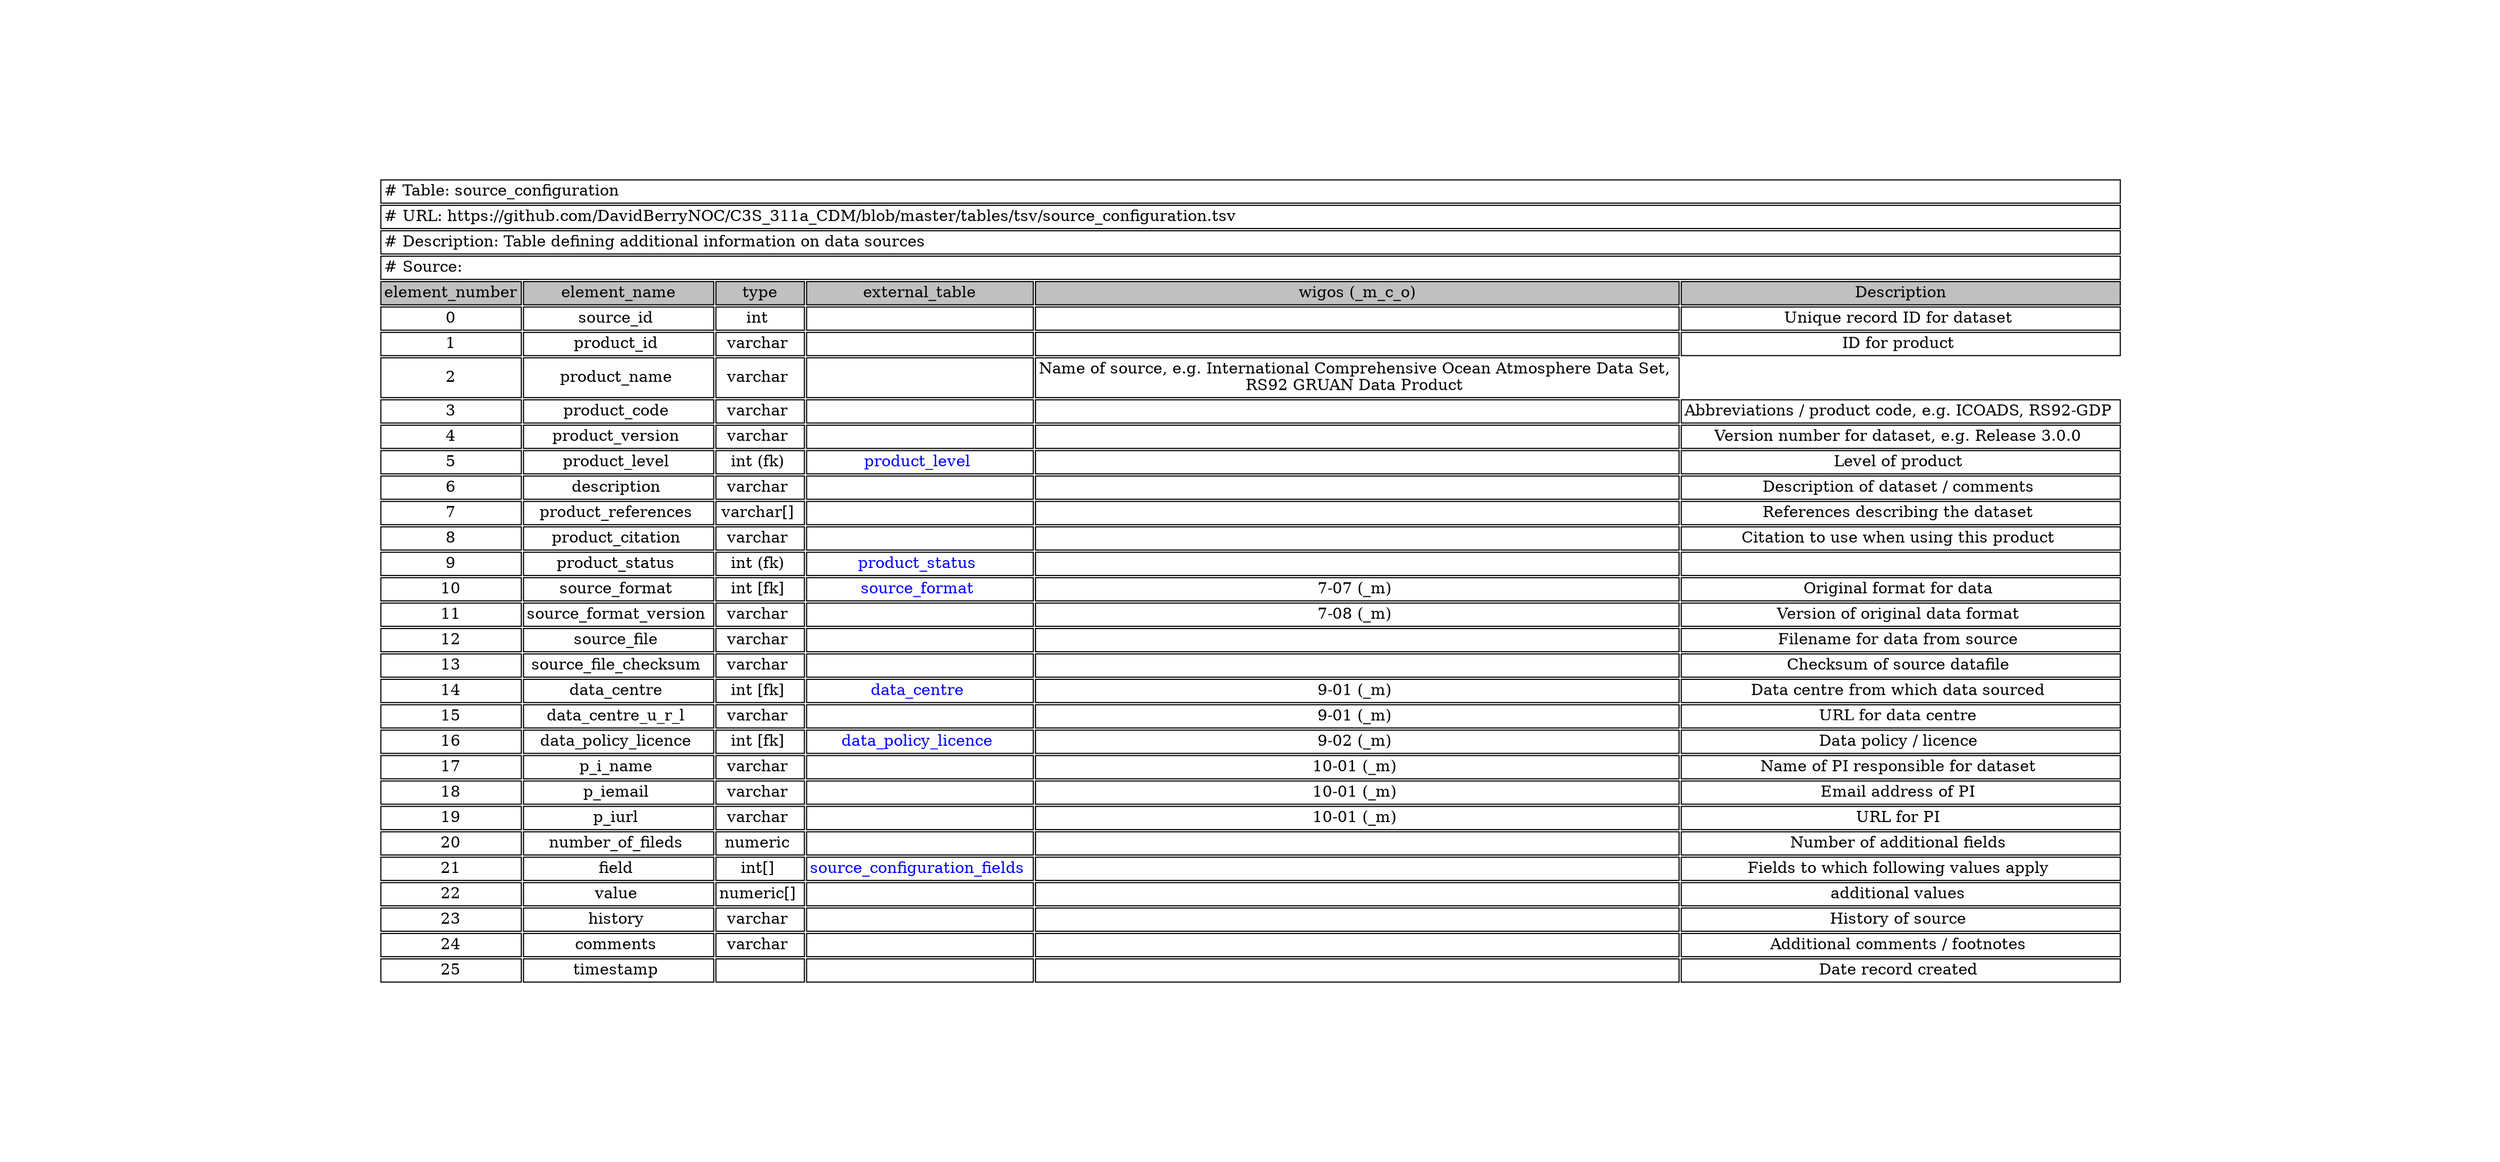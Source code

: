 digraph source_configuration {
node [color=white]
source_configuration [label=<<TABLE BORDER="0" CELLBORDER="1" CELLSPACING="2" COLOR="BLACK">
<TR><TD COLSPAN="6" ALIGN="left" PORT="head"># Table: source_configuration</TD></TR>
<TR><TD COLSPAN="6" ALIGN="left"># URL: https://github.com/DavidBerryNOC/C3S_311a_CDM/blob/master/tables/tsv/source_configuration.tsv</TD></TR>
<TR><TD ALIGN="left" COLSPAN="6"># Description: Table defining additional information on data sources</TD></TR>
<TR><TD ALIGN="left" COLSPAN="6"># Source:</TD></TR>
<TR><TD BGCOLOR="GRAY">element_number</TD><TD BGCOLOR="GRAY">element_name</TD><TD BGCOLOR="GRAY">type</TD><TD BGCOLOR="GRAY">external_table</TD><TD BGCOLOR="GRAY">wigos (_m_c_o)</TD><TD BGCOLOR="GRAY">Description</TD></TR>
<TR><TD PORT="source_idL">0</TD><TD>source_id </TD><TD>int </TD><TD></TD><TD></TD><TD PORT="source_idR">Unique record ID for dataset </TD></TR>
<TR><TD PORT="product_idL">1</TD><TD>product_id </TD><TD>varchar </TD><TD></TD><TD></TD><TD PORT="product_idR">ID for product </TD></TR>
<TR><TD PORT="product_nameL">2</TD><TD>product_name </TD><TD>varchar </TD><TD></TD><TD PORT="product_nameR">Name of source, e.g. International Comprehensive Ocean Atmosphere Data Set, <BR/>RS92 GRUAN Data Product </TD></TR>
<TR><TD PORT="product_codeL">3</TD><TD>product_code </TD><TD>varchar </TD><TD></TD><TD></TD><TD PORT="product_codeR">Abbreviations / product code, e.g. ICOADS, RS92-GDP </TD></TR>
<TR><TD PORT="product_versionL">4</TD><TD>product_version </TD><TD>varchar </TD><TD></TD><TD></TD><TD PORT="product_versionR">Version number for dataset, e.g. Release 3.0.0 </TD></TR>
<TR><TD PORT="product_levelL">5</TD><TD>product_level </TD><TD>int (fk) </TD><TD HREF="https://github.com/DavidBerryNOC/C3S_311a_CDM/blob/master/tables/tsv/product_level.tsv"><FONT color="blue">product_level </FONT></TD><TD></TD><TD PORT="product_levelR">Level of product </TD></TR>
<TR><TD PORT="description L">6</TD><TD>description </TD><TD>varchar </TD><TD></TD><TD></TD><TD PORT="description R">Description of dataset / comments </TD></TR>
<TR><TD PORT="product_referencesL">7</TD><TD>product_references </TD><TD>varchar[] </TD><TD></TD><TD></TD><TD PORT="product_referencesR">References describing the dataset </TD></TR>
<TR><TD PORT="product_citationL">8</TD><TD>product_citation </TD><TD>varchar </TD><TD></TD><TD></TD><TD PORT="product_citationR">Citation to use when using this product </TD></TR>
<TR><TD PORT="product_statusL">9</TD><TD>product_status </TD><TD>int (fk) </TD><TD HREF="https://github.com/DavidBerryNOC/C3S_311a_CDM/blob/master/tables/tsv/product_status.tsv"><FONT color="blue">product_status </FONT></TD><TD></TD><TD PORT="product_statusR"></TD></TR>
<TR><TD PORT="source_format L">10</TD><TD>source_format </TD><TD>int [fk] </TD><TD HREF="https://github.com/DavidBerryNOC/C3S_311a_CDM/blob/master/tables/tsv/source_format.tsv"><FONT color="blue">source_format </FONT></TD><TD>7-07 (_m) </TD><TD PORT="source_format R">Original format for data </TD></TR>
<TR><TD PORT="source_format_version L">11</TD><TD>source_format_version </TD><TD>varchar </TD><TD></TD><TD>7-08 (_m) </TD><TD PORT="source_format_version R">Version of original data format </TD></TR>
<TR><TD PORT="source_fileL">12</TD><TD>source_file </TD><TD>varchar </TD><TD></TD><TD></TD><TD PORT="source_fileR">Filename for data from source </TD></TR>
<TR><TD PORT="source_file_checksumL">13</TD><TD>source_file_checksum </TD><TD>varchar </TD><TD></TD><TD></TD><TD PORT="source_file_checksumR">Checksum of source datafile </TD></TR>
<TR><TD PORT="data_centre L">14</TD><TD>data_centre </TD><TD>int [fk] </TD><TD HREF="https://github.com/DavidBerryNOC/C3S_311a_CDM/blob/master/tables/tsv/data_centre.tsv"><FONT color="blue">data_centre </FONT></TD><TD>9-01 (_m) </TD><TD PORT="data_centre R">Data centre from which data sourced </TD></TR>
<TR><TD PORT="data_centre_u_r_l L">15</TD><TD>data_centre_u_r_l </TD><TD>varchar </TD><TD></TD><TD>9-01 (_m) </TD><TD PORT="data_centre_u_r_l R">URL for data centre </TD></TR>
<TR><TD PORT="data_policy_licence L">16</TD><TD>data_policy_licence </TD><TD>int [fk] </TD><TD HREF="https://github.com/DavidBerryNOC/C3S_311a_CDM/blob/master/tables/tsv/data_policy_licence.tsv"><FONT color="blue">data_policy_licence </FONT></TD><TD>9-02 (_m) </TD><TD PORT="data_policy_licence R">Data policy / licence </TD></TR>
<TR><TD PORT="p_i_name L">17</TD><TD>p_i_name </TD><TD>varchar </TD><TD></TD><TD>10-01 (_m) </TD><TD PORT="p_i_name R">Name of PI responsible for dataset </TD></TR>
<TR><TD PORT="p_iemail L">18</TD><TD>p_iemail </TD><TD>varchar </TD><TD></TD><TD>10-01 (_m) </TD><TD PORT="p_iemail R">Email address of PI </TD></TR>
<TR><TD PORT="p_iurl L">19</TD><TD>p_iurl </TD><TD>varchar </TD><TD></TD><TD>10-01 (_m) </TD><TD PORT="p_iurl R">URL for PI </TD></TR>
<TR><TD PORT="number_of_filedsL">20</TD><TD>number_of_fileds </TD><TD>numeric </TD><TD></TD><TD></TD><TD PORT="number_of_filedsR">Number of additional fields </TD></TR>
<TR><TD PORT="fieldL">21</TD><TD>field </TD><TD>int[] </TD><TD HREF="https://github.com/DavidBerryNOC/C3S_311a_CDM/blob/master/tables/tsv/source_configuration_fields.tsv"><FONT color="blue">source_configuration_fields </FONT></TD><TD></TD><TD PORT="fieldR">Fields to which following values apply </TD></TR>
<TR><TD PORT="valueL">22</TD><TD>value </TD><TD>numeric[] </TD><TD></TD><TD></TD><TD PORT="valueR">additional values </TD></TR>
<TR><TD PORT="historyL">23</TD><TD>history </TD><TD>varchar </TD><TD></TD><TD></TD><TD PORT="historyR">History of source </TD></TR>
<TR><TD PORT="commentsL">24</TD><TD>comments </TD><TD>varchar </TD><TD></TD><TD></TD><TD PORT="commentsR">Additional comments / footnotes </TD></TR>
<TR><TD PORT="timestampL">25</TD><TD>timestamp </TD><TD></TD><TD></TD><TD></TD><TD PORT="timestampR">Date record created </TD></TR>
</TABLE>>];
}
